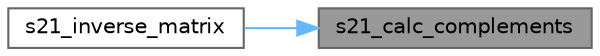 digraph "s21_calc_complements"
{
 // LATEX_PDF_SIZE
  bgcolor="transparent";
  edge [fontname=Helvetica,fontsize=10,labelfontname=Helvetica,labelfontsize=10];
  node [fontname=Helvetica,fontsize=10,shape=box,height=0.2,width=0.4];
  rankdir="RL";
  Node1 [id="Node000001",label="s21_calc_complements",height=0.2,width=0.4,color="gray40", fillcolor="grey60", style="filled", fontcolor="black",tooltip="Вычисляет матрицу алгебраических дополнений."];
  Node1 -> Node2 [id="edge1_Node000001_Node000002",dir="back",color="steelblue1",style="solid",tooltip=" "];
  Node2 [id="Node000002",label="s21_inverse_matrix",height=0.2,width=0.4,color="grey40", fillcolor="white", style="filled",URL="$group__matrix__algebra.html#gacf36c0578df2e0b3a9e63fc8ad3b3276",tooltip="Находит обратную матрицу."];
}
